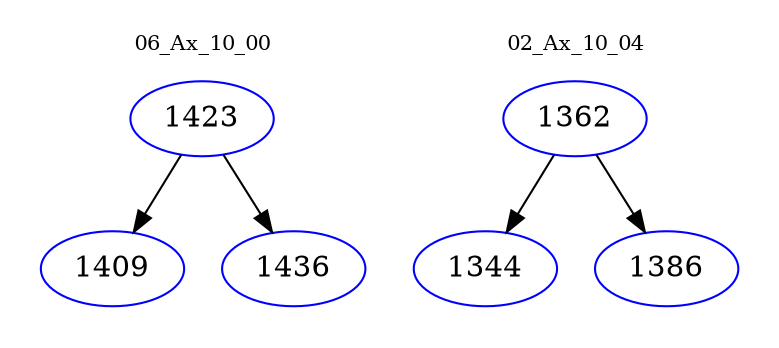 digraph{
subgraph cluster_0 {
color = white
label = "06_Ax_10_00";
fontsize=10;
T0_1423 [label="1423", color="blue"]
T0_1423 -> T0_1409 [color="black"]
T0_1409 [label="1409", color="blue"]
T0_1423 -> T0_1436 [color="black"]
T0_1436 [label="1436", color="blue"]
}
subgraph cluster_1 {
color = white
label = "02_Ax_10_04";
fontsize=10;
T1_1362 [label="1362", color="blue"]
T1_1362 -> T1_1344 [color="black"]
T1_1344 [label="1344", color="blue"]
T1_1362 -> T1_1386 [color="black"]
T1_1386 [label="1386", color="blue"]
}
}
